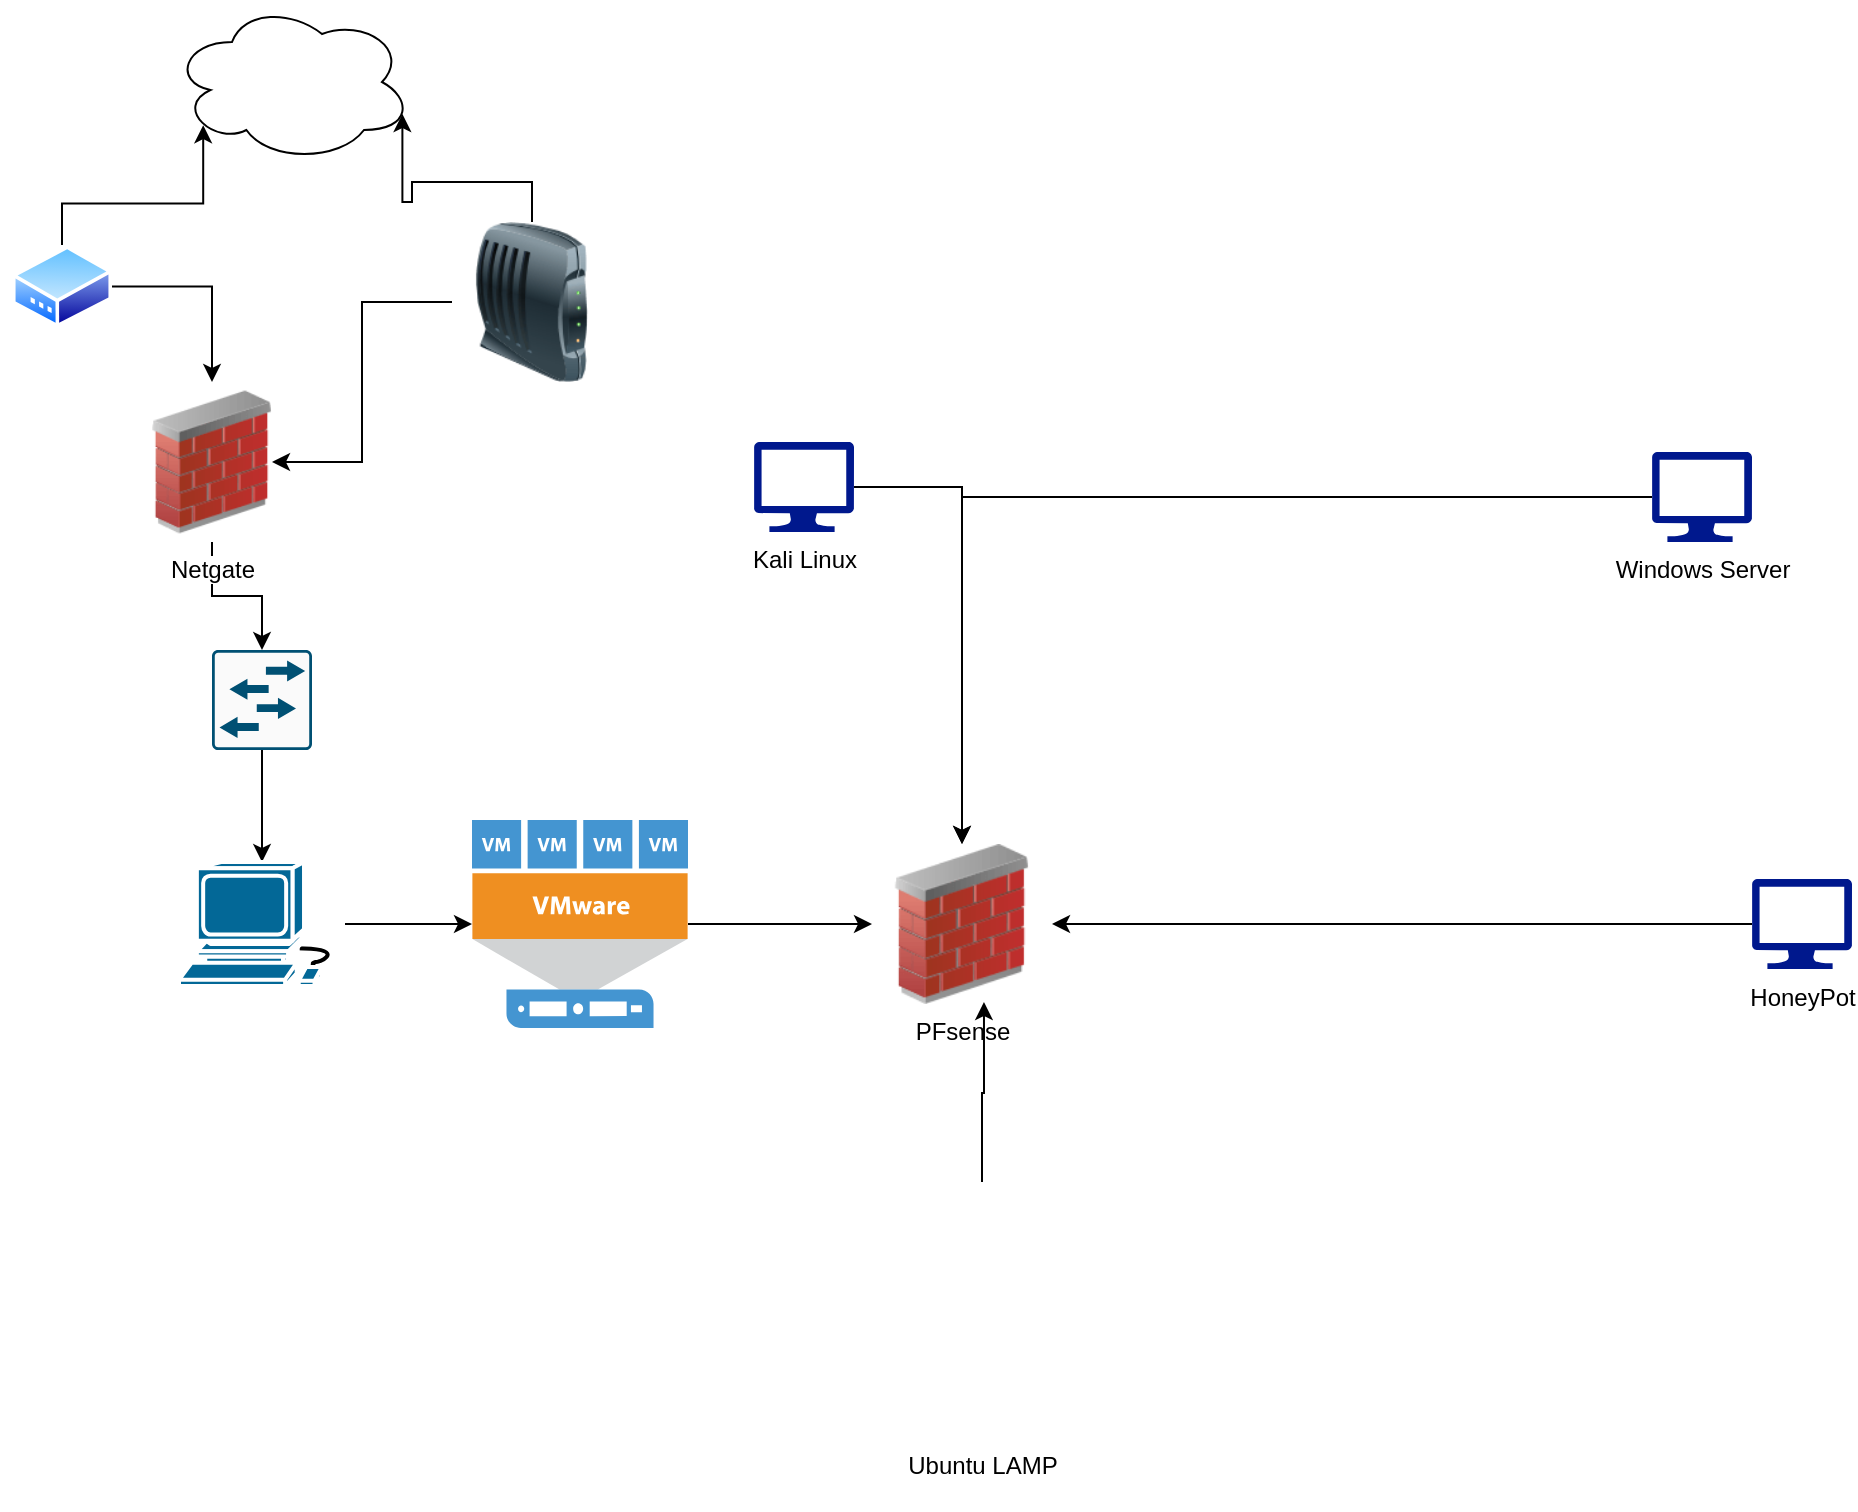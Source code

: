 <mxfile version="22.1.7" type="github">
  <diagram id="l8hXMBHkgcEJcSW0mbfh" name="Page-1">
    <mxGraphModel dx="1562" dy="779" grid="1" gridSize="10" guides="1" tooltips="1" connect="1" arrows="1" fold="1" page="1" pageScale="1" pageWidth="1169" pageHeight="827" math="0" shadow="0">
      <root>
        <mxCell id="0" />
        <mxCell id="1" parent="0" />
        <mxCell id="f0dRhQMgQy7w_mu_YljF-1" value="" style="ellipse;shape=cloud;whiteSpace=wrap;html=1;" parent="1" vertex="1">
          <mxGeometry x="130" y="90" width="120" height="80" as="geometry" />
        </mxCell>
        <mxCell id="f0dRhQMgQy7w_mu_YljF-10" style="edgeStyle=orthogonalEdgeStyle;rounded=0;orthogonalLoop=1;jettySize=auto;html=1;" parent="1" source="f0dRhQMgQy7w_mu_YljF-2" target="f0dRhQMgQy7w_mu_YljF-8" edge="1">
          <mxGeometry relative="1" as="geometry" />
        </mxCell>
        <mxCell id="f0dRhQMgQy7w_mu_YljF-2" value="" style="image;html=1;image=img/lib/clip_art/networking/Modem_128x128.png" parent="1" vertex="1">
          <mxGeometry x="270" y="200" width="80" height="80" as="geometry" />
        </mxCell>
        <mxCell id="f0dRhQMgQy7w_mu_YljF-4" style="edgeStyle=orthogonalEdgeStyle;rounded=0;orthogonalLoop=1;jettySize=auto;html=1;exitX=0;exitY=0.75;exitDx=0;exitDy=0;" parent="1" source="f0dRhQMgQy7w_mu_YljF-3" edge="1">
          <mxGeometry relative="1" as="geometry">
            <mxPoint x="80" y="230" as="targetPoint" />
          </mxGeometry>
        </mxCell>
        <mxCell id="f0dRhQMgQy7w_mu_YljF-11" style="edgeStyle=orthogonalEdgeStyle;rounded=0;orthogonalLoop=1;jettySize=auto;html=1;" parent="1" source="f0dRhQMgQy7w_mu_YljF-3" target="f0dRhQMgQy7w_mu_YljF-8" edge="1">
          <mxGeometry relative="1" as="geometry" />
        </mxCell>
        <mxCell id="f0dRhQMgQy7w_mu_YljF-3" value="" style="image;aspect=fixed;perimeter=ellipsePerimeter;html=1;align=center;shadow=0;dashed=0;spacingTop=3;image=img/lib/active_directory/modem.svg;" parent="1" vertex="1">
          <mxGeometry x="50" y="211.5" width="50" height="41.5" as="geometry" />
        </mxCell>
        <mxCell id="f0dRhQMgQy7w_mu_YljF-5" style="edgeStyle=orthogonalEdgeStyle;rounded=0;orthogonalLoop=1;jettySize=auto;html=1;exitX=0.5;exitY=0;exitDx=0;exitDy=0;entryX=0.13;entryY=0.77;entryDx=0;entryDy=0;entryPerimeter=0;" parent="1" source="f0dRhQMgQy7w_mu_YljF-3" target="f0dRhQMgQy7w_mu_YljF-1" edge="1">
          <mxGeometry relative="1" as="geometry" />
        </mxCell>
        <mxCell id="f0dRhQMgQy7w_mu_YljF-6" style="edgeStyle=orthogonalEdgeStyle;rounded=0;orthogonalLoop=1;jettySize=auto;html=1;exitX=0.5;exitY=0;exitDx=0;exitDy=0;entryX=0.96;entryY=0.7;entryDx=0;entryDy=0;entryPerimeter=0;" parent="1" source="f0dRhQMgQy7w_mu_YljF-2" target="f0dRhQMgQy7w_mu_YljF-1" edge="1">
          <mxGeometry relative="1" as="geometry" />
        </mxCell>
        <mxCell id="f0dRhQMgQy7w_mu_YljF-14" style="edgeStyle=orthogonalEdgeStyle;rounded=0;orthogonalLoop=1;jettySize=auto;html=1;" parent="1" source="f0dRhQMgQy7w_mu_YljF-7" target="f0dRhQMgQy7w_mu_YljF-13" edge="1">
          <mxGeometry relative="1" as="geometry" />
        </mxCell>
        <mxCell id="f0dRhQMgQy7w_mu_YljF-7" value="" style="sketch=0;points=[[0.015,0.015,0],[0.985,0.015,0],[0.985,0.985,0],[0.015,0.985,0],[0.25,0,0],[0.5,0,0],[0.75,0,0],[1,0.25,0],[1,0.5,0],[1,0.75,0],[0.75,1,0],[0.5,1,0],[0.25,1,0],[0,0.75,0],[0,0.5,0],[0,0.25,0]];verticalLabelPosition=bottom;html=1;verticalAlign=top;aspect=fixed;align=center;pointerEvents=1;shape=mxgraph.cisco19.rect;prIcon=l2_switch;fillColor=#FAFAFA;strokeColor=#005073;" parent="1" vertex="1">
          <mxGeometry x="150" y="414" width="50" height="50" as="geometry" />
        </mxCell>
        <mxCell id="f0dRhQMgQy7w_mu_YljF-12" style="edgeStyle=orthogonalEdgeStyle;rounded=0;orthogonalLoop=1;jettySize=auto;html=1;" parent="1" source="f0dRhQMgQy7w_mu_YljF-8" target="f0dRhQMgQy7w_mu_YljF-7" edge="1">
          <mxGeometry relative="1" as="geometry" />
        </mxCell>
        <mxCell id="f0dRhQMgQy7w_mu_YljF-8" value="Netgate" style="image;html=1;image=img/lib/clip_art/networking/Firewall_02_128x128.png" parent="1" vertex="1">
          <mxGeometry x="120" y="280" width="60" height="80" as="geometry" />
        </mxCell>
        <mxCell id="f0dRhQMgQy7w_mu_YljF-16" style="edgeStyle=orthogonalEdgeStyle;rounded=0;orthogonalLoop=1;jettySize=auto;html=1;" parent="1" source="f0dRhQMgQy7w_mu_YljF-13" target="f0dRhQMgQy7w_mu_YljF-15" edge="1">
          <mxGeometry relative="1" as="geometry" />
        </mxCell>
        <mxCell id="f0dRhQMgQy7w_mu_YljF-13" value="" style="shape=mxgraph.cisco.computers_and_peripherals.workstation;html=1;pointerEvents=1;dashed=0;fillColor=#036897;strokeColor=#ffffff;strokeWidth=2;verticalLabelPosition=bottom;verticalAlign=top;align=center;outlineConnect=0;" parent="1" vertex="1">
          <mxGeometry x="133.5" y="520" width="83" height="62" as="geometry" />
        </mxCell>
        <mxCell id="f0dRhQMgQy7w_mu_YljF-18" style="edgeStyle=orthogonalEdgeStyle;rounded=0;orthogonalLoop=1;jettySize=auto;html=1;entryX=0;entryY=0.5;entryDx=0;entryDy=0;" parent="1" source="f0dRhQMgQy7w_mu_YljF-15" target="f0dRhQMgQy7w_mu_YljF-17" edge="1">
          <mxGeometry relative="1" as="geometry" />
        </mxCell>
        <mxCell id="f0dRhQMgQy7w_mu_YljF-15" value="" style="pointerEvents=1;shadow=0;dashed=0;html=1;strokeColor=none;fillColor=#4495D1;labelPosition=center;verticalLabelPosition=bottom;verticalAlign=top;align=center;outlineConnect=0;shape=mxgraph.veeam.vmware_host;" parent="1" vertex="1">
          <mxGeometry x="280" y="499" width="108" height="104" as="geometry" />
        </mxCell>
        <mxCell id="f0dRhQMgQy7w_mu_YljF-17" value="PFsense" style="image;html=1;image=img/lib/clip_art/networking/Firewall_02_128x128.png" parent="1" vertex="1">
          <mxGeometry x="480" y="511" width="90" height="80" as="geometry" />
        </mxCell>
        <mxCell id="7aufAVYagT3vp_MrfUmU-2" style="edgeStyle=orthogonalEdgeStyle;rounded=0;orthogonalLoop=1;jettySize=auto;html=1;" edge="1" parent="1" source="f0dRhQMgQy7w_mu_YljF-19" target="f0dRhQMgQy7w_mu_YljF-17">
          <mxGeometry relative="1" as="geometry" />
        </mxCell>
        <mxCell id="f0dRhQMgQy7w_mu_YljF-19" value="Kali Linux" style="sketch=0;aspect=fixed;pointerEvents=1;shadow=0;dashed=0;html=1;strokeColor=none;labelPosition=center;verticalLabelPosition=bottom;verticalAlign=top;align=center;fillColor=#00188D;shape=mxgraph.azure.computer" parent="1" vertex="1">
          <mxGeometry x="421" y="310" width="50" height="45" as="geometry" />
        </mxCell>
        <mxCell id="7aufAVYagT3vp_MrfUmU-5" style="edgeStyle=orthogonalEdgeStyle;rounded=0;orthogonalLoop=1;jettySize=auto;html=1;" edge="1" parent="1" source="f0dRhQMgQy7w_mu_YljF-20" target="f0dRhQMgQy7w_mu_YljF-17">
          <mxGeometry relative="1" as="geometry" />
        </mxCell>
        <mxCell id="f0dRhQMgQy7w_mu_YljF-20" value="Windows Server" style="sketch=0;aspect=fixed;pointerEvents=1;shadow=0;dashed=0;html=1;strokeColor=none;labelPosition=center;verticalLabelPosition=bottom;verticalAlign=top;align=center;fillColor=#00188D;shape=mxgraph.azure.computer" parent="1" vertex="1">
          <mxGeometry x="870" y="315" width="50" height="45" as="geometry" />
        </mxCell>
        <mxCell id="7aufAVYagT3vp_MrfUmU-3" style="edgeStyle=orthogonalEdgeStyle;rounded=0;orthogonalLoop=1;jettySize=auto;html=1;" edge="1" parent="1" source="f0dRhQMgQy7w_mu_YljF-21" target="f0dRhQMgQy7w_mu_YljF-17">
          <mxGeometry relative="1" as="geometry" />
        </mxCell>
        <mxCell id="f0dRhQMgQy7w_mu_YljF-21" value="HoneyPot" style="sketch=0;aspect=fixed;pointerEvents=1;shadow=0;dashed=0;html=1;strokeColor=none;labelPosition=center;verticalLabelPosition=bottom;verticalAlign=top;align=center;fillColor=#00188D;shape=mxgraph.azure.computer" parent="1" vertex="1">
          <mxGeometry x="920" y="528.5" width="50" height="45" as="geometry" />
        </mxCell>
        <mxCell id="7aufAVYagT3vp_MrfUmU-1" value="&lt;div&gt;Ubuntu LAMP&lt;/div&gt;&lt;div&gt;&lt;br&gt;&lt;/div&gt;" style="shape=image;html=1;verticalAlign=top;verticalLabelPosition=bottom;labelBackgroundColor=#ffffff;imageAspect=0;aspect=fixed;image=https://cdn1.iconfinder.com/data/icons/operating-system-flat-1/30/ubuntu-128.png" vertex="1" parent="1">
          <mxGeometry x="471" y="680" width="128" height="128" as="geometry" />
        </mxCell>
        <mxCell id="7aufAVYagT3vp_MrfUmU-6" style="edgeStyle=orthogonalEdgeStyle;rounded=0;orthogonalLoop=1;jettySize=auto;html=1;entryX=0.622;entryY=0.988;entryDx=0;entryDy=0;entryPerimeter=0;" edge="1" parent="1" source="7aufAVYagT3vp_MrfUmU-1" target="f0dRhQMgQy7w_mu_YljF-17">
          <mxGeometry relative="1" as="geometry" />
        </mxCell>
      </root>
    </mxGraphModel>
  </diagram>
</mxfile>
